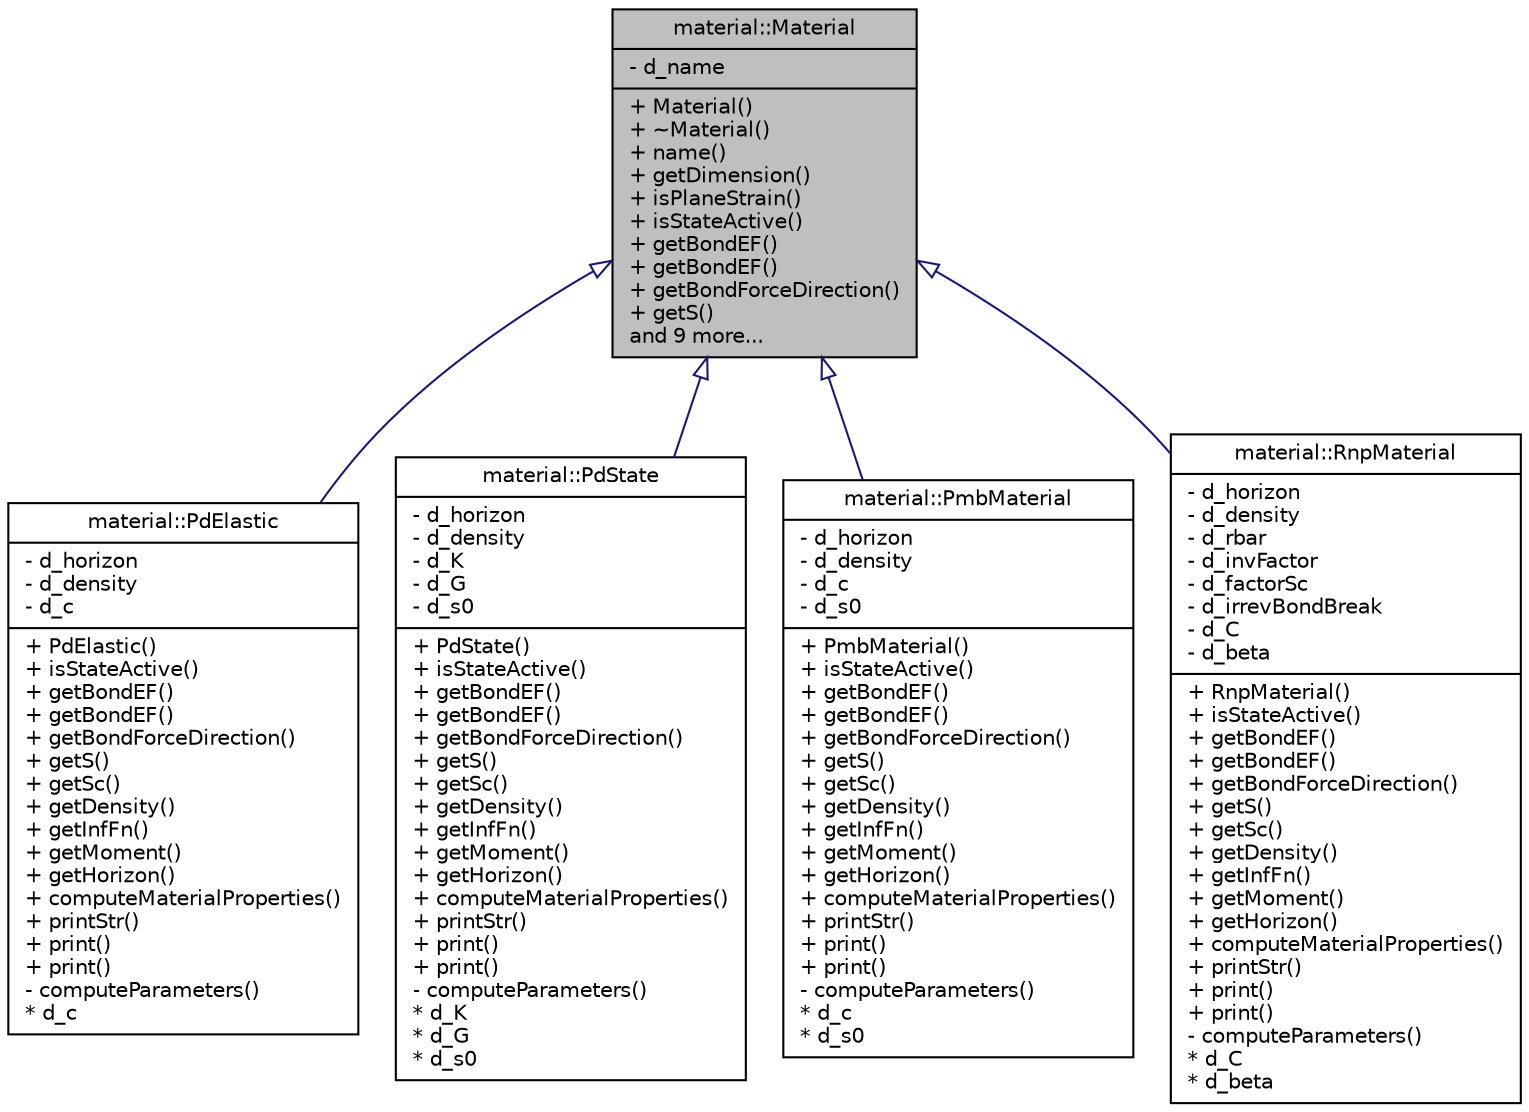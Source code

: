 digraph "material::Material"
{
  edge [fontname="Helvetica",fontsize="10",labelfontname="Helvetica",labelfontsize="10"];
  node [fontname="Helvetica",fontsize="10",shape=record];
  Node0 [label="{material::Material\n|- d_name\l|+ Material()\l+ ~Material()\l+ name()\l+ getDimension()\l+ isPlaneStrain()\l+ isStateActive()\l+ getBondEF()\l+ getBondEF()\l+ getBondForceDirection()\l+ getS()\land 9 more...\l}",height=0.2,width=0.4,color="black", fillcolor="grey75", style="filled", fontcolor="black"];
  Node0 -> Node1 [dir="back",color="midnightblue",fontsize="10",style="solid",arrowtail="onormal",fontname="Helvetica"];
  Node1 [label="{material::PdElastic\n|- d_horizon\l- d_density\l- d_c\l|+ PdElastic()\l+ isStateActive()\l+ getBondEF()\l+ getBondEF()\l+ getBondForceDirection()\l+ getS()\l+ getSc()\l+ getDensity()\l+ getInfFn()\l+ getMoment()\l+ getHorizon()\l+ computeMaterialProperties()\l+ printStr()\l+ print()\l+ print()\l- computeParameters()\l* d_c\l}",height=0.2,width=0.4,color="black", fillcolor="white", style="filled",URL="$classmaterial_1_1PdElastic.html",tooltip="A class providing methods to compute energy density and force of peridynamic material. "];
  Node0 -> Node2 [dir="back",color="midnightblue",fontsize="10",style="solid",arrowtail="onormal",fontname="Helvetica"];
  Node2 [label="{material::PdState\n|- d_horizon\l- d_density\l- d_K\l- d_G\l- d_s0\l|+ PdState()\l+ isStateActive()\l+ getBondEF()\l+ getBondEF()\l+ getBondForceDirection()\l+ getS()\l+ getSc()\l+ getDensity()\l+ getInfFn()\l+ getMoment()\l+ getHorizon()\l+ computeMaterialProperties()\l+ printStr()\l+ print()\l+ print()\l- computeParameters()\l* d_K\l* d_G\l* d_s0\l}",height=0.2,width=0.4,color="black", fillcolor="white", style="filled",URL="$classmaterial_1_1PdState.html",tooltip="A class providing methods to compute energy density and force of peridynamic material. "];
  Node0 -> Node3 [dir="back",color="midnightblue",fontsize="10",style="solid",arrowtail="onormal",fontname="Helvetica"];
  Node3 [label="{material::PmbMaterial\n|- d_horizon\l- d_density\l- d_c\l- d_s0\l|+ PmbMaterial()\l+ isStateActive()\l+ getBondEF()\l+ getBondEF()\l+ getBondForceDirection()\l+ getS()\l+ getSc()\l+ getDensity()\l+ getInfFn()\l+ getMoment()\l+ getHorizon()\l+ computeMaterialProperties()\l+ printStr()\l+ print()\l+ print()\l- computeParameters()\l* d_c\l* d_s0\l}",height=0.2,width=0.4,color="black", fillcolor="white", style="filled",URL="$classmaterial_1_1PmbMaterial.html",tooltip="A class providing methods to compute energy density and force of peridynamic material. "];
  Node0 -> Node4 [dir="back",color="midnightblue",fontsize="10",style="solid",arrowtail="onormal",fontname="Helvetica"];
  Node4 [label="{material::RnpMaterial\n|- d_horizon\l- d_density\l- d_rbar\l- d_invFactor\l- d_factorSc\l- d_irrevBondBreak\l- d_C\l- d_beta\l|+ RnpMaterial()\l+ isStateActive()\l+ getBondEF()\l+ getBondEF()\l+ getBondForceDirection()\l+ getS()\l+ getSc()\l+ getDensity()\l+ getInfFn()\l+ getMoment()\l+ getHorizon()\l+ computeMaterialProperties()\l+ printStr()\l+ print()\l+ print()\l- computeParameters()\l* d_C\l* d_beta\l}",height=0.2,width=0.4,color="black", fillcolor="white", style="filled",URL="$classmaterial_1_1RnpMaterial.html",tooltip="A class providing methods to compute energy density and force of peridynamic material. "];
}
